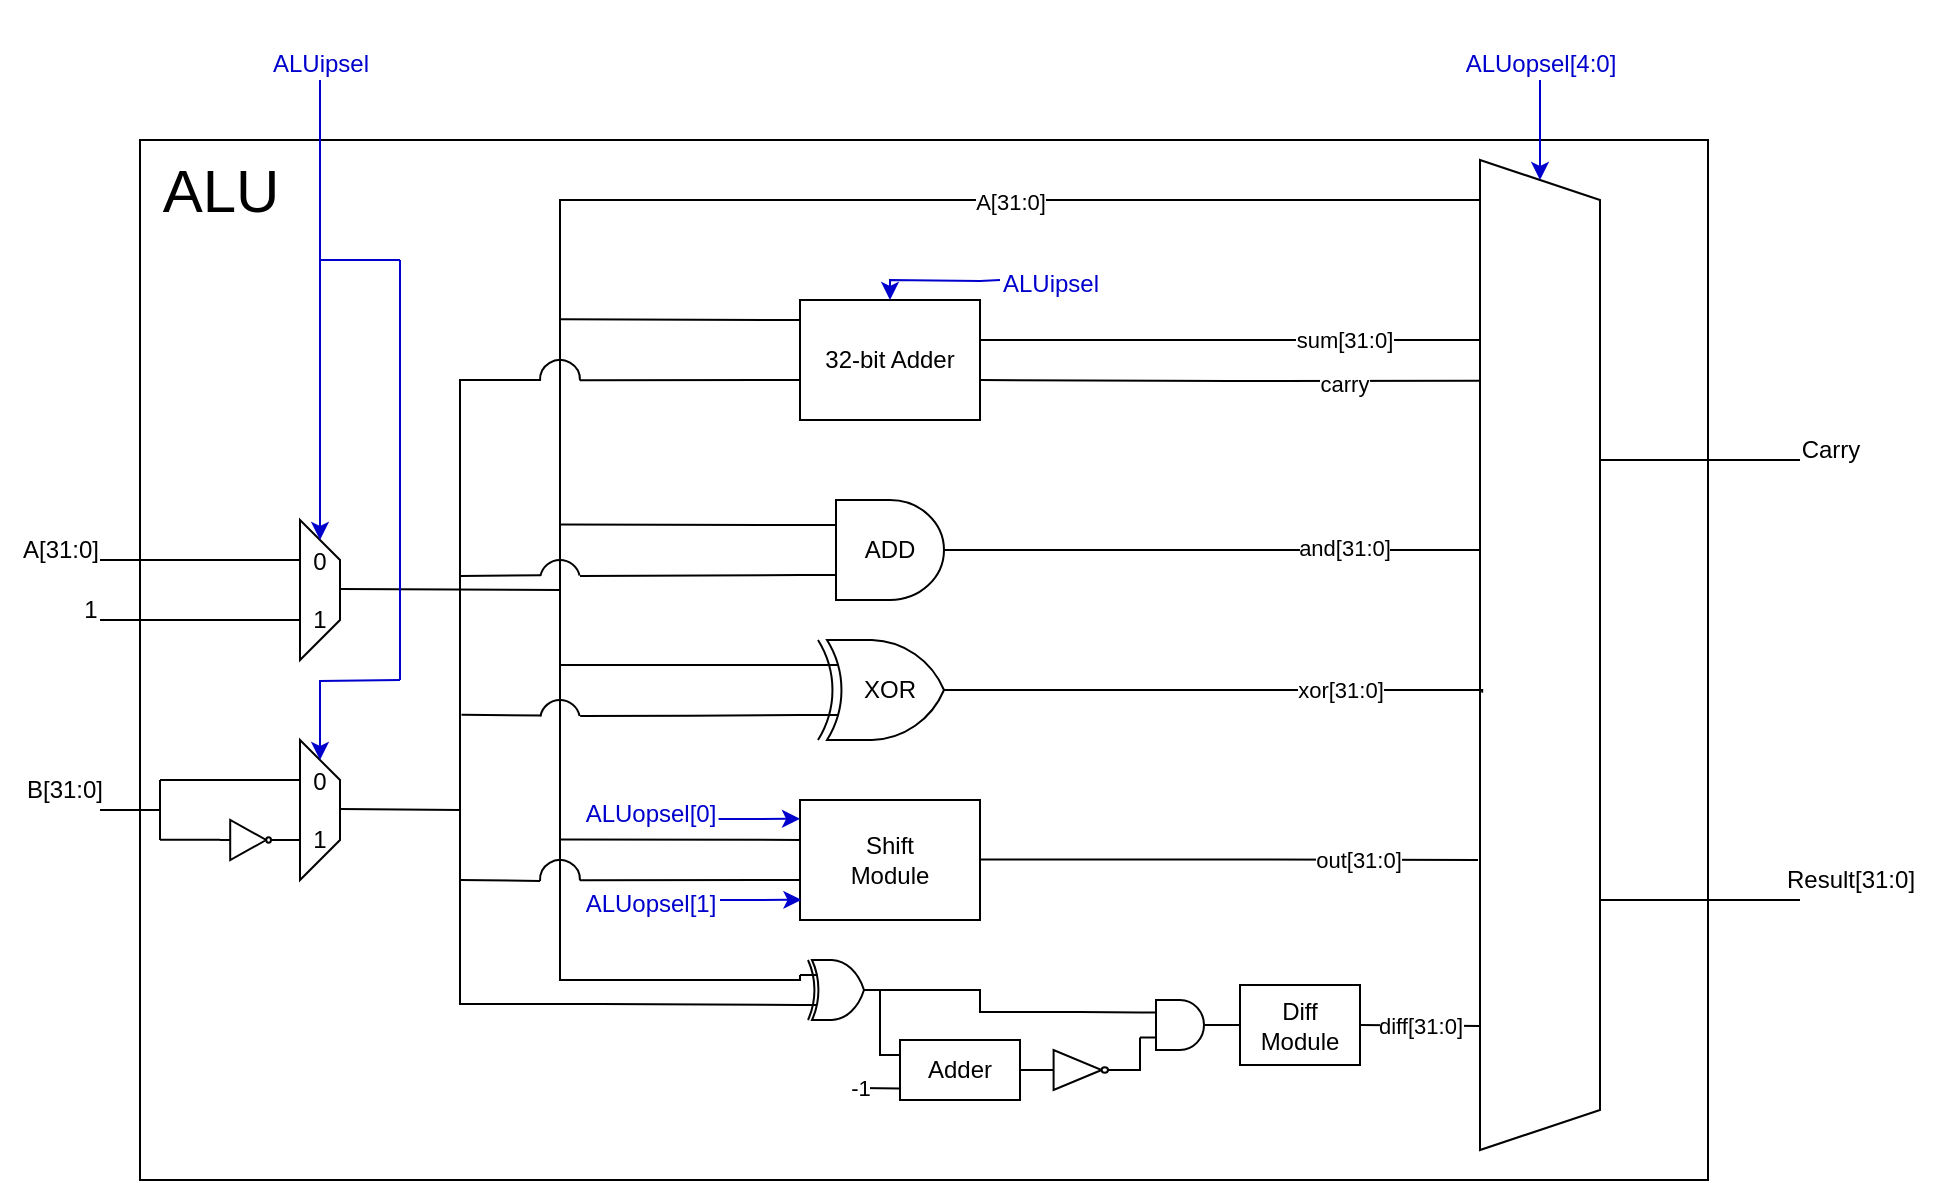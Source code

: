 <mxfile version="20.5.1" type="device"><diagram id="NE7pxs948hQAJ6AC49oQ" name="Page-1"><mxGraphModel dx="1773" dy="1669" grid="1" gridSize="10" guides="1" tooltips="1" connect="1" arrows="1" fold="1" page="1" pageScale="1" pageWidth="827" pageHeight="1169" math="0" shadow="0"><root><mxCell id="0"/><mxCell id="1" parent="0"/><mxCell id="6PZyMkEHBeJQsdvdm1fb-1" value="" style="rounded=0;whiteSpace=wrap;html=1;" parent="1" vertex="1"><mxGeometry x="30" y="-20" width="784" height="520" as="geometry"/></mxCell><mxCell id="6PZyMkEHBeJQsdvdm1fb-3" value="&lt;div&gt;0&lt;/div&gt;&lt;div&gt;&lt;br&gt;&lt;/div&gt;1" style="shape=trapezoid;perimeter=trapezoidPerimeter;whiteSpace=wrap;html=1;fixedSize=1;direction=south;" parent="1" vertex="1"><mxGeometry x="110" y="280" width="20" height="70" as="geometry"/></mxCell><mxCell id="6PZyMkEHBeJQsdvdm1fb-5" value="&lt;div&gt;0&lt;/div&gt;&lt;div&gt;&lt;br&gt;&lt;/div&gt;&lt;div&gt;1&lt;br&gt;&lt;/div&gt;" style="shape=trapezoid;perimeter=trapezoidPerimeter;whiteSpace=wrap;html=1;fixedSize=1;direction=south;" parent="1" vertex="1"><mxGeometry x="110" y="170" width="20" height="70" as="geometry"/></mxCell><mxCell id="6PZyMkEHBeJQsdvdm1fb-6" value="" style="verticalLabelPosition=bottom;shadow=0;dashed=0;align=center;html=1;verticalAlign=top;shape=mxgraph.electrical.logic_gates.inverter_2" parent="1" vertex="1"><mxGeometry x="70" y="320" width="30" height="20" as="geometry"/></mxCell><mxCell id="6PZyMkEHBeJQsdvdm1fb-16" value="" style="endArrow=none;html=1;strokeWidth=1;rounded=0;" parent="1" edge="1"><mxGeometry width="100" relative="1" as="geometry"><mxPoint x="40" y="300" as="sourcePoint"/><mxPoint x="110" y="300" as="targetPoint"/></mxGeometry></mxCell><mxCell id="6PZyMkEHBeJQsdvdm1fb-17" value="" style="endArrow=none;html=1;strokeWidth=1;rounded=0;" parent="1" edge="1"><mxGeometry width="100" relative="1" as="geometry"><mxPoint x="100" y="330" as="sourcePoint"/><mxPoint x="110" y="330" as="targetPoint"/></mxGeometry></mxCell><mxCell id="6PZyMkEHBeJQsdvdm1fb-19" value="" style="endArrow=none;html=1;strokeWidth=1;rounded=0;" parent="1" edge="1"><mxGeometry width="100" relative="1" as="geometry"><mxPoint x="40" y="329.89" as="sourcePoint"/><mxPoint x="70" y="329.89" as="targetPoint"/></mxGeometry></mxCell><mxCell id="6PZyMkEHBeJQsdvdm1fb-20" value="" style="endArrow=none;html=1;strokeWidth=1;rounded=0;" parent="1" edge="1"><mxGeometry width="100" relative="1" as="geometry"><mxPoint x="40" y="330" as="sourcePoint"/><mxPoint x="40" y="300" as="targetPoint"/></mxGeometry></mxCell><mxCell id="6PZyMkEHBeJQsdvdm1fb-21" value="" style="endArrow=none;html=1;strokeWidth=1;rounded=0;" parent="1" edge="1"><mxGeometry width="100" relative="1" as="geometry"><mxPoint x="10" y="314.94" as="sourcePoint"/><mxPoint x="40" y="314.94" as="targetPoint"/><Array as="points"><mxPoint x="30" y="314.94"/></Array></mxGeometry></mxCell><mxCell id="6PZyMkEHBeJQsdvdm1fb-22" value="" style="endArrow=none;html=1;strokeWidth=1;rounded=0;" parent="1" edge="1"><mxGeometry width="100" relative="1" as="geometry"><mxPoint x="10" y="190" as="sourcePoint"/><mxPoint x="110" y="190" as="targetPoint"/></mxGeometry></mxCell><mxCell id="6PZyMkEHBeJQsdvdm1fb-23" value="" style="endArrow=none;html=1;strokeWidth=1;rounded=0;" parent="1" edge="1"><mxGeometry width="100" relative="1" as="geometry"><mxPoint x="10" y="220" as="sourcePoint"/><mxPoint x="110" y="220" as="targetPoint"/></mxGeometry></mxCell><mxCell id="6PZyMkEHBeJQsdvdm1fb-24" value="32-bit Adder" style="rounded=0;whiteSpace=wrap;html=1;" parent="1" vertex="1"><mxGeometry x="360" y="60" width="90" height="60" as="geometry"/></mxCell><mxCell id="6PZyMkEHBeJQsdvdm1fb-25" value="" style="verticalLabelPosition=bottom;shadow=0;dashed=0;align=center;html=1;verticalAlign=top;shape=mxgraph.electrical.logic_gates.logic_gate;operation=and;" parent="1" vertex="1"><mxGeometry x="360" y="160" width="90" height="50" as="geometry"/></mxCell><mxCell id="6PZyMkEHBeJQsdvdm1fb-26" value="" style="verticalLabelPosition=bottom;shadow=0;dashed=0;align=center;html=1;verticalAlign=top;shape=mxgraph.electrical.logic_gates.logic_gate;operation=xor;" parent="1" vertex="1"><mxGeometry x="360" y="230" width="90" height="50" as="geometry"/></mxCell><mxCell id="6PZyMkEHBeJQsdvdm1fb-29" value="&lt;div&gt;Shift&lt;/div&gt;&lt;div&gt;Module&lt;br&gt;&lt;/div&gt;" style="rounded=0;whiteSpace=wrap;html=1;" parent="1" vertex="1"><mxGeometry x="360" y="310" width="90" height="60" as="geometry"/></mxCell><mxCell id="6PZyMkEHBeJQsdvdm1fb-31" value="&lt;div&gt;Adder&lt;/div&gt;" style="rounded=0;whiteSpace=wrap;html=1;" parent="1" vertex="1"><mxGeometry x="410" y="430" width="60" height="30" as="geometry"/></mxCell><mxCell id="6PZyMkEHBeJQsdvdm1fb-32" value="" style="verticalLabelPosition=bottom;shadow=0;dashed=0;align=center;html=1;verticalAlign=top;shape=mxgraph.electrical.logic_gates.inverter_2" parent="1" vertex="1"><mxGeometry x="480" y="435" width="40" height="20" as="geometry"/></mxCell><mxCell id="6PZyMkEHBeJQsdvdm1fb-33" value="" style="verticalLabelPosition=bottom;shadow=0;dashed=0;align=center;html=1;verticalAlign=top;shape=mxgraph.electrical.logic_gates.logic_gate;operation=and;" parent="1" vertex="1"><mxGeometry x="530" y="410" width="40" height="25" as="geometry"/></mxCell><mxCell id="6PZyMkEHBeJQsdvdm1fb-34" value="&lt;div&gt;Diff&lt;/div&gt;&lt;div&gt;Module&lt;br&gt;&lt;/div&gt;" style="rounded=0;whiteSpace=wrap;html=1;" parent="1" vertex="1"><mxGeometry x="580" y="402.5" width="60" height="40" as="geometry"/></mxCell><mxCell id="6PZyMkEHBeJQsdvdm1fb-35" value="" style="shape=trapezoid;perimeter=trapezoidPerimeter;whiteSpace=wrap;html=1;fixedSize=1;direction=south;" parent="1" vertex="1"><mxGeometry x="700" y="-10" width="60" height="495" as="geometry"/></mxCell><mxCell id="6PZyMkEHBeJQsdvdm1fb-38" value="" style="endArrow=none;html=1;strokeWidth=1;rounded=0;" parent="1" edge="1"><mxGeometry width="100" relative="1" as="geometry"><mxPoint x="760" y="360" as="sourcePoint"/><mxPoint x="860" y="360" as="targetPoint"/></mxGeometry></mxCell><mxCell id="6PZyMkEHBeJQsdvdm1fb-39" value="" style="endArrow=none;html=1;strokeWidth=1;rounded=0;" parent="1" edge="1"><mxGeometry width="100" relative="1" as="geometry"><mxPoint x="760" y="140" as="sourcePoint"/><mxPoint x="860" y="140" as="targetPoint"/></mxGeometry></mxCell><mxCell id="6PZyMkEHBeJQsdvdm1fb-40" value="" style="endArrow=none;html=1;strokeWidth=1;rounded=0;" parent="1" edge="1"><mxGeometry width="100" relative="1" as="geometry"><mxPoint x="130" y="314.5" as="sourcePoint"/><mxPoint x="190" y="315" as="targetPoint"/></mxGeometry></mxCell><mxCell id="6PZyMkEHBeJQsdvdm1fb-41" value="" style="endArrow=none;html=1;strokeWidth=1;rounded=0;entryX=0;entryY=0.5;entryDx=0;entryDy=0;entryPerimeter=0;" parent="1" target="6PZyMkEHBeJQsdvdm1fb-45" edge="1"><mxGeometry width="100" relative="1" as="geometry"><mxPoint x="130" y="204.5" as="sourcePoint"/><mxPoint x="200" y="205" as="targetPoint"/></mxGeometry></mxCell><mxCell id="6PZyMkEHBeJQsdvdm1fb-45" value="" style="strokeWidth=1;html=1;shape=mxgraph.flowchart.annotation_1;align=left;pointerEvents=1;" parent="1" vertex="1"><mxGeometry x="240" y="10" width="50" height="390" as="geometry"/></mxCell><mxCell id="6PZyMkEHBeJQsdvdm1fb-46" value="" style="endArrow=none;html=1;strokeWidth=1;rounded=0;exitX=0.003;exitY=0.153;exitDx=0;exitDy=0;exitPerimeter=0;" parent="1" source="6PZyMkEHBeJQsdvdm1fb-45" edge="1"><mxGeometry width="100" relative="1" as="geometry"><mxPoint x="260" y="70" as="sourcePoint"/><mxPoint x="360" y="70" as="targetPoint"/></mxGeometry></mxCell><mxCell id="6PZyMkEHBeJQsdvdm1fb-47" value="" style="endArrow=none;html=1;strokeWidth=1;rounded=0;entryX=0;entryY=0.25;entryDx=0;entryDy=0;entryPerimeter=0;exitX=0;exitY=0.416;exitDx=0;exitDy=0;exitPerimeter=0;" parent="1" source="6PZyMkEHBeJQsdvdm1fb-45" target="6PZyMkEHBeJQsdvdm1fb-25" edge="1"><mxGeometry width="100" relative="1" as="geometry"><mxPoint x="260" y="170" as="sourcePoint"/><mxPoint x="360" y="170" as="targetPoint"/></mxGeometry></mxCell><mxCell id="6PZyMkEHBeJQsdvdm1fb-48" value="" style="endArrow=none;html=1;strokeWidth=1;rounded=0;entryX=0;entryY=0.25;entryDx=0;entryDy=0;entryPerimeter=0;exitX=0.005;exitY=0.596;exitDx=0;exitDy=0;exitPerimeter=0;" parent="1" source="6PZyMkEHBeJQsdvdm1fb-45" target="6PZyMkEHBeJQsdvdm1fb-26" edge="1"><mxGeometry width="100" relative="1" as="geometry"><mxPoint x="240" y="240" as="sourcePoint"/><mxPoint x="340" y="240" as="targetPoint"/></mxGeometry></mxCell><mxCell id="6PZyMkEHBeJQsdvdm1fb-49" value="" style="endArrow=none;html=1;strokeWidth=1;rounded=0;exitX=0.004;exitY=0.82;exitDx=0;exitDy=0;exitPerimeter=0;" parent="1" source="6PZyMkEHBeJQsdvdm1fb-45" edge="1"><mxGeometry width="100" relative="1" as="geometry"><mxPoint x="260" y="329.94" as="sourcePoint"/><mxPoint x="360" y="329.94" as="targetPoint"/></mxGeometry></mxCell><mxCell id="6PZyMkEHBeJQsdvdm1fb-52" value="" style="endArrow=none;html=1;strokeWidth=1;rounded=0;entryX=0;entryY=0.25;entryDx=0;entryDy=0;entryPerimeter=0;edgeStyle=orthogonalEdgeStyle;" parent="1" target="6PZyMkEHBeJQsdvdm1fb-53" edge="1"><mxGeometry width="100" relative="1" as="geometry"><mxPoint x="290" y="400" as="sourcePoint"/><mxPoint x="360" y="400" as="targetPoint"/><Array as="points"><mxPoint x="360" y="400"/></Array></mxGeometry></mxCell><mxCell id="6PZyMkEHBeJQsdvdm1fb-53" value="" style="verticalLabelPosition=bottom;shadow=0;dashed=0;align=center;html=1;verticalAlign=top;shape=mxgraph.electrical.logic_gates.logic_gate;operation=xor;strokeWidth=1;" parent="1" vertex="1"><mxGeometry x="360" y="390" width="40" height="30" as="geometry"/></mxCell><mxCell id="6PZyMkEHBeJQsdvdm1fb-54" value="" style="endArrow=none;html=1;strokeWidth=1;rounded=0;" parent="1" edge="1"><mxGeometry width="100" relative="1" as="geometry"><mxPoint x="450" y="80" as="sourcePoint"/><mxPoint x="700" y="80" as="targetPoint"/></mxGeometry></mxCell><mxCell id="6PZyMkEHBeJQsdvdm1fb-80" value="&lt;div&gt;sum[31:0]&lt;/div&gt;" style="edgeLabel;html=1;align=center;verticalAlign=middle;resizable=0;points=[];" parent="6PZyMkEHBeJQsdvdm1fb-54" vertex="1" connectable="0"><mxGeometry x="0.456" relative="1" as="geometry"><mxPoint as="offset"/></mxGeometry></mxCell><mxCell id="6PZyMkEHBeJQsdvdm1fb-55" value="" style="endArrow=none;html=1;strokeWidth=1;rounded=0;entryX=0.223;entryY=1.005;entryDx=0;entryDy=0;entryPerimeter=0;edgeStyle=orthogonalEdgeStyle;" parent="1" target="6PZyMkEHBeJQsdvdm1fb-35" edge="1"><mxGeometry width="100" relative="1" as="geometry"><mxPoint x="450" y="100" as="sourcePoint"/><mxPoint x="550" y="100" as="targetPoint"/></mxGeometry></mxCell><mxCell id="6PZyMkEHBeJQsdvdm1fb-81" value="&lt;div&gt;carry&lt;/div&gt;" style="edgeLabel;html=1;align=center;verticalAlign=middle;resizable=0;points=[];" parent="6PZyMkEHBeJQsdvdm1fb-55" vertex="1" connectable="0"><mxGeometry x="0.454" y="-1" relative="1" as="geometry"><mxPoint as="offset"/></mxGeometry></mxCell><mxCell id="6PZyMkEHBeJQsdvdm1fb-56" value="" style="endArrow=none;html=1;strokeWidth=1;rounded=0;" parent="1" edge="1"><mxGeometry width="100" relative="1" as="geometry"><mxPoint x="290" y="10" as="sourcePoint"/><mxPoint x="700" y="10" as="targetPoint"/></mxGeometry></mxCell><mxCell id="6PZyMkEHBeJQsdvdm1fb-79" value="&lt;div&gt;A[31:0]&lt;/div&gt;" style="edgeLabel;html=1;align=center;verticalAlign=middle;resizable=0;points=[];" parent="6PZyMkEHBeJQsdvdm1fb-56" vertex="1" connectable="0"><mxGeometry x="-0.15" y="-1" relative="1" as="geometry"><mxPoint as="offset"/></mxGeometry></mxCell><mxCell id="6PZyMkEHBeJQsdvdm1fb-57" value="" style="endArrow=none;html=1;strokeWidth=1;rounded=0;exitX=1;exitY=0.5;exitDx=0;exitDy=0;exitPerimeter=0;" parent="1" source="6PZyMkEHBeJQsdvdm1fb-25" edge="1"><mxGeometry width="100" relative="1" as="geometry"><mxPoint x="450" y="184.66" as="sourcePoint"/><mxPoint x="700" y="185" as="targetPoint"/></mxGeometry></mxCell><mxCell id="6PZyMkEHBeJQsdvdm1fb-82" value="and[31:0]" style="edgeLabel;html=1;align=center;verticalAlign=middle;resizable=0;points=[];" parent="6PZyMkEHBeJQsdvdm1fb-57" vertex="1" connectable="0"><mxGeometry x="0.45" y="1" relative="1" as="geometry"><mxPoint as="offset"/></mxGeometry></mxCell><mxCell id="6PZyMkEHBeJQsdvdm1fb-58" value="" style="endArrow=none;html=1;strokeWidth=1;rounded=0;entryX=0.538;entryY=0.982;entryDx=0;entryDy=0;entryPerimeter=0;exitX=1;exitY=0.5;exitDx=0;exitDy=0;exitPerimeter=0;edgeStyle=orthogonalEdgeStyle;" parent="1" source="6PZyMkEHBeJQsdvdm1fb-26" target="6PZyMkEHBeJQsdvdm1fb-35" edge="1"><mxGeometry width="100" relative="1" as="geometry"><mxPoint x="450" y="254.7" as="sourcePoint"/><mxPoint x="550" y="254.7" as="targetPoint"/><Array as="points"><mxPoint x="701" y="255"/></Array></mxGeometry></mxCell><mxCell id="6PZyMkEHBeJQsdvdm1fb-83" value="xor[31:0]" style="edgeLabel;html=1;align=center;verticalAlign=middle;resizable=0;points=[];" parent="6PZyMkEHBeJQsdvdm1fb-58" vertex="1" connectable="0"><mxGeometry x="0.423" relative="1" as="geometry"><mxPoint as="offset"/></mxGeometry></mxCell><mxCell id="6PZyMkEHBeJQsdvdm1fb-59" value="" style="endArrow=none;html=1;strokeWidth=1;rounded=0;edgeStyle=orthogonalEdgeStyle;" parent="1" edge="1"><mxGeometry width="100" relative="1" as="geometry"><mxPoint x="450" y="339.7" as="sourcePoint"/><mxPoint x="699" y="340" as="targetPoint"/><Array as="points"><mxPoint x="575" y="340"/><mxPoint x="699" y="340"/></Array></mxGeometry></mxCell><mxCell id="6PZyMkEHBeJQsdvdm1fb-84" value="out[31:0]" style="edgeLabel;html=1;align=center;verticalAlign=middle;resizable=0;points=[];" parent="6PZyMkEHBeJQsdvdm1fb-59" vertex="1" connectable="0"><mxGeometry x="0.513" relative="1" as="geometry"><mxPoint as="offset"/></mxGeometry></mxCell><mxCell id="6PZyMkEHBeJQsdvdm1fb-60" value="" style="endArrow=none;html=1;strokeWidth=1;rounded=0;exitX=1;exitY=0.5;exitDx=0;exitDy=0;exitPerimeter=0;edgeStyle=orthogonalEdgeStyle;entryX=0;entryY=0.25;entryDx=0;entryDy=0;entryPerimeter=0;" parent="1" source="6PZyMkEHBeJQsdvdm1fb-53" target="6PZyMkEHBeJQsdvdm1fb-33" edge="1"><mxGeometry width="100" relative="1" as="geometry"><mxPoint x="400" y="404.52" as="sourcePoint"/><mxPoint x="500" y="404.52" as="targetPoint"/><Array as="points"><mxPoint x="450" y="405"/><mxPoint x="450" y="416"/><mxPoint x="500" y="416"/></Array></mxGeometry></mxCell><mxCell id="6PZyMkEHBeJQsdvdm1fb-61" value="" style="endArrow=none;html=1;strokeWidth=1;rounded=0;exitX=1;exitY=0.5;exitDx=0;exitDy=0;exitPerimeter=0;entryX=0;entryY=0.75;entryDx=0;entryDy=0;entryPerimeter=0;edgeStyle=orthogonalEdgeStyle;" parent="1" source="6PZyMkEHBeJQsdvdm1fb-32" target="6PZyMkEHBeJQsdvdm1fb-33" edge="1"><mxGeometry width="100" relative="1" as="geometry"><mxPoint x="420" y="380" as="sourcePoint"/><mxPoint x="520" y="380" as="targetPoint"/></mxGeometry></mxCell><mxCell id="6PZyMkEHBeJQsdvdm1fb-62" value="" style="endArrow=none;html=1;strokeWidth=1;rounded=0;entryX=0;entryY=0.5;entryDx=0;entryDy=0;entryPerimeter=0;exitX=1;exitY=0.5;exitDx=0;exitDy=0;" parent="1" source="6PZyMkEHBeJQsdvdm1fb-31" target="6PZyMkEHBeJQsdvdm1fb-32" edge="1"><mxGeometry width="100" relative="1" as="geometry"><mxPoint x="320" y="442.5" as="sourcePoint"/><mxPoint x="420" y="442.5" as="targetPoint"/></mxGeometry></mxCell><mxCell id="6PZyMkEHBeJQsdvdm1fb-63" value="" style="endArrow=none;html=1;strokeWidth=1;rounded=0;entryX=0;entryY=0.5;entryDx=0;entryDy=0;exitX=1;exitY=0.5;exitDx=0;exitDy=0;exitPerimeter=0;" parent="1" source="6PZyMkEHBeJQsdvdm1fb-33" target="6PZyMkEHBeJQsdvdm1fb-34" edge="1"><mxGeometry width="100" relative="1" as="geometry"><mxPoint x="480" y="380" as="sourcePoint"/><mxPoint x="580" y="380" as="targetPoint"/></mxGeometry></mxCell><mxCell id="6PZyMkEHBeJQsdvdm1fb-65" value="" style="endArrow=none;html=1;strokeWidth=1;rounded=0;exitX=1;exitY=0.5;exitDx=0;exitDy=0;" parent="1" source="6PZyMkEHBeJQsdvdm1fb-34" edge="1"><mxGeometry width="100" relative="1" as="geometry"><mxPoint x="610" y="380" as="sourcePoint"/><mxPoint x="700" y="423" as="targetPoint"/></mxGeometry></mxCell><mxCell id="6PZyMkEHBeJQsdvdm1fb-85" value="diff[31:0]" style="edgeLabel;html=1;align=center;verticalAlign=middle;resizable=0;points=[];" parent="6PZyMkEHBeJQsdvdm1fb-65" vertex="1" connectable="0"><mxGeometry x="0.329" y="-1" relative="1" as="geometry"><mxPoint x="-10" y="-1" as="offset"/></mxGeometry></mxCell><mxCell id="6PZyMkEHBeJQsdvdm1fb-69" value="" style="endArrow=none;html=1;strokeWidth=1;rounded=0;exitX=1;exitY=0.5;exitDx=0;exitDy=0;exitPerimeter=0;entryX=0;entryY=0.25;entryDx=0;entryDy=0;edgeStyle=orthogonalEdgeStyle;" parent="1" source="6PZyMkEHBeJQsdvdm1fb-53" target="6PZyMkEHBeJQsdvdm1fb-31" edge="1"><mxGeometry width="100" relative="1" as="geometry"><mxPoint x="350" y="340" as="sourcePoint"/><mxPoint x="450" y="340" as="targetPoint"/><Array as="points"><mxPoint x="400" y="437"/></Array></mxGeometry></mxCell><mxCell id="6PZyMkEHBeJQsdvdm1fb-70" value="&lt;div&gt;-1&lt;/div&gt;" style="endArrow=none;html=1;strokeWidth=1;rounded=0;" parent="1" edge="1"><mxGeometry x="-1.0" width="100" relative="1" as="geometry"><mxPoint x="390" y="454" as="sourcePoint"/><mxPoint x="410" y="454.26" as="targetPoint"/><mxPoint as="offset"/></mxGeometry></mxCell><mxCell id="6PZyMkEHBeJQsdvdm1fb-73" value="A[31:0]" style="text;html=1;align=center;verticalAlign=middle;resizable=0;points=[];autosize=1;strokeColor=none;fillColor=none;" parent="1" vertex="1"><mxGeometry x="-40" y="170" width="60" height="30" as="geometry"/></mxCell><mxCell id="6PZyMkEHBeJQsdvdm1fb-74" value="XOR" style="text;html=1;strokeColor=none;fillColor=none;align=center;verticalAlign=middle;whiteSpace=wrap;rounded=0;strokeWidth=1;" parent="1" vertex="1"><mxGeometry x="375" y="240" width="60" height="30" as="geometry"/></mxCell><mxCell id="6PZyMkEHBeJQsdvdm1fb-75" value="ADD" style="text;html=1;strokeColor=none;fillColor=none;align=center;verticalAlign=middle;whiteSpace=wrap;rounded=0;strokeWidth=1;" parent="1" vertex="1"><mxGeometry x="375" y="170" width="60" height="30" as="geometry"/></mxCell><mxCell id="6PZyMkEHBeJQsdvdm1fb-76" value="B[31:0]" style="text;html=1;align=center;verticalAlign=middle;resizable=0;points=[];autosize=1;strokeColor=none;fillColor=none;" parent="1" vertex="1"><mxGeometry x="-38" y="290" width="60" height="30" as="geometry"/></mxCell><mxCell id="6PZyMkEHBeJQsdvdm1fb-86" value="1" style="text;html=1;align=center;verticalAlign=middle;resizable=0;points=[];autosize=1;strokeColor=none;fillColor=none;" parent="1" vertex="1"><mxGeometry x="-10" y="200" width="30" height="30" as="geometry"/></mxCell><mxCell id="6PZyMkEHBeJQsdvdm1fb-88" value="" style="endArrow=none;html=1;strokeWidth=1;rounded=0;exitX=0.2;exitY=0.231;exitDx=0;exitDy=0;exitPerimeter=0;" parent="1" source="6PZyMkEHBeJQsdvdm1fb-45" edge="1"><mxGeometry width="100" relative="1" as="geometry"><mxPoint x="260" y="100" as="sourcePoint"/><mxPoint x="360" y="100" as="targetPoint"/></mxGeometry></mxCell><mxCell id="6PZyMkEHBeJQsdvdm1fb-89" value="" style="verticalLabelPosition=bottom;verticalAlign=top;html=1;shape=mxgraph.basic.arc;startAngle=0.492;endAngle=0.004;strokeWidth=1;direction=south;" parent="1" vertex="1"><mxGeometry x="230" y="90" width="20" height="20" as="geometry"/></mxCell><mxCell id="6PZyMkEHBeJQsdvdm1fb-92" value="" style="endArrow=none;html=1;strokeWidth=1;rounded=0;entryX=0;entryY=0.75;entryDx=0;entryDy=0;entryPerimeter=0;edgeStyle=orthogonalEdgeStyle;" parent="1" target="6PZyMkEHBeJQsdvdm1fb-25" edge="1"><mxGeometry width="100" relative="1" as="geometry"><mxPoint x="250" y="198" as="sourcePoint"/><mxPoint x="360" y="200" as="targetPoint"/><Array as="points"><mxPoint x="250" y="198"/><mxPoint x="305" y="198"/></Array></mxGeometry></mxCell><mxCell id="6PZyMkEHBeJQsdvdm1fb-93" value="" style="verticalLabelPosition=bottom;verticalAlign=top;html=1;shape=mxgraph.basic.arc;startAngle=0.533;endAngle=0.964;strokeWidth=1;direction=south;" parent="1" vertex="1"><mxGeometry x="230" y="190" width="20" height="20" as="geometry"/></mxCell><mxCell id="6PZyMkEHBeJQsdvdm1fb-97" value="" style="endArrow=none;html=1;strokeWidth=1;rounded=0;entryX=0;entryY=0.75;entryDx=0;entryDy=0;entryPerimeter=0;edgeStyle=orthogonalEdgeStyle;exitX=0.397;exitY=-0.004;exitDx=0;exitDy=0;exitPerimeter=0;" parent="1" source="6PZyMkEHBeJQsdvdm1fb-98" target="6PZyMkEHBeJQsdvdm1fb-26" edge="1"><mxGeometry width="100" relative="1" as="geometry"><mxPoint x="250" y="270" as="sourcePoint"/><mxPoint x="360" y="270" as="targetPoint"/><Array as="points"/></mxGeometry></mxCell><mxCell id="6PZyMkEHBeJQsdvdm1fb-98" value="" style="verticalLabelPosition=bottom;verticalAlign=top;html=1;shape=mxgraph.basic.arc;startAngle=0.53;endAngle=0.968;strokeWidth=1;direction=south;" parent="1" vertex="1"><mxGeometry x="230" y="260" width="20" height="20" as="geometry"/></mxCell><mxCell id="6PZyMkEHBeJQsdvdm1fb-99" value="" style="endArrow=none;html=1;strokeWidth=1;rounded=0;exitX=0.2;exitY=0.231;exitDx=0;exitDy=0;exitPerimeter=0;" parent="1" edge="1"><mxGeometry width="100" relative="1" as="geometry"><mxPoint x="250" y="350.09" as="sourcePoint"/><mxPoint x="360" y="350" as="targetPoint"/></mxGeometry></mxCell><mxCell id="6PZyMkEHBeJQsdvdm1fb-100" value="" style="verticalLabelPosition=bottom;verticalAlign=top;html=1;shape=mxgraph.basic.arc;startAngle=0.492;endAngle=0.004;strokeWidth=1;direction=south;" parent="1" vertex="1"><mxGeometry x="230" y="340" width="20" height="20" as="geometry"/></mxCell><mxCell id="6PZyMkEHBeJQsdvdm1fb-101" value="" style="endArrow=none;html=1;strokeWidth=1;rounded=0;entryX=0;entryY=0.75;entryDx=0;entryDy=0;entryPerimeter=0;edgeStyle=orthogonalEdgeStyle;exitX=0;exitY=1;exitDx=0;exitDy=0;" parent="1" source="6PZyMkEHBeJQsdvdm1fb-103" target="6PZyMkEHBeJQsdvdm1fb-53" edge="1"><mxGeometry width="100" relative="1" as="geometry"><mxPoint x="260" y="412" as="sourcePoint"/><mxPoint x="360" y="410" as="targetPoint"/><Array as="points"><mxPoint x="190" y="412"/><mxPoint x="260" y="412"/></Array></mxGeometry></mxCell><mxCell id="6PZyMkEHBeJQsdvdm1fb-103" value="" style="shape=partialRectangle;whiteSpace=wrap;html=1;right=0;top=0;bottom=0;fillColor=none;routingCenterX=-0.5;strokeWidth=1;" parent="1" vertex="1"><mxGeometry x="190" y="100" width="40" height="310" as="geometry"/></mxCell><mxCell id="6PZyMkEHBeJQsdvdm1fb-106" value="" style="endArrow=none;html=1;strokeWidth=1;rounded=0;exitX=0;exitY=0;exitDx=0;exitDy=0;entryX=1;entryY=0;entryDx=0;entryDy=0;" parent="1" source="6PZyMkEHBeJQsdvdm1fb-103" target="6PZyMkEHBeJQsdvdm1fb-103" edge="1"><mxGeometry width="100" relative="1" as="geometry"><mxPoint x="130" y="99.39" as="sourcePoint"/><mxPoint x="230" y="99.39" as="targetPoint"/></mxGeometry></mxCell><mxCell id="6PZyMkEHBeJQsdvdm1fb-108" value="" style="endArrow=none;html=1;strokeWidth=1;rounded=0;entryX=1.012;entryY=0.315;entryDx=0;entryDy=0;entryPerimeter=0;exitX=-0.001;exitY=0.316;exitDx=0;exitDy=0;exitPerimeter=0;" parent="1" source="6PZyMkEHBeJQsdvdm1fb-103" target="6PZyMkEHBeJQsdvdm1fb-103" edge="1"><mxGeometry width="100" relative="1" as="geometry"><mxPoint x="190" y="199.83" as="sourcePoint"/><mxPoint x="290" y="199.83" as="targetPoint"/></mxGeometry></mxCell><mxCell id="6PZyMkEHBeJQsdvdm1fb-109" value="" style="endArrow=none;html=1;strokeWidth=1;rounded=0;entryX=1.019;entryY=0.541;entryDx=0;entryDy=0;entryPerimeter=0;exitX=0.019;exitY=0.54;exitDx=0;exitDy=0;exitPerimeter=0;" parent="1" source="6PZyMkEHBeJQsdvdm1fb-103" target="6PZyMkEHBeJQsdvdm1fb-103" edge="1"><mxGeometry width="100" relative="1" as="geometry"><mxPoint x="180" y="280" as="sourcePoint"/><mxPoint x="280" y="280" as="targetPoint"/></mxGeometry></mxCell><mxCell id="6PZyMkEHBeJQsdvdm1fb-110" value="" style="endArrow=none;html=1;strokeWidth=1;rounded=0;entryX=1.001;entryY=0.808;entryDx=0;entryDy=0;entryPerimeter=0;" parent="1" target="6PZyMkEHBeJQsdvdm1fb-103" edge="1"><mxGeometry width="100" relative="1" as="geometry"><mxPoint x="190" y="350" as="sourcePoint"/><mxPoint x="230" y="349.68" as="targetPoint"/></mxGeometry></mxCell><mxCell id="6PZyMkEHBeJQsdvdm1fb-111" value="Result[31:0]" style="text;html=1;align=center;verticalAlign=middle;resizable=0;points=[];autosize=1;strokeColor=none;fillColor=none;" parent="1" vertex="1"><mxGeometry x="840" y="335" width="90" height="30" as="geometry"/></mxCell><mxCell id="6PZyMkEHBeJQsdvdm1fb-112" value="Carry" style="text;html=1;align=center;verticalAlign=middle;resizable=0;points=[];autosize=1;strokeColor=none;fillColor=none;" parent="1" vertex="1"><mxGeometry x="850" y="120" width="50" height="30" as="geometry"/></mxCell><mxCell id="6PZyMkEHBeJQsdvdm1fb-113" value="&lt;font style=&quot;font-size: 30px;&quot;&gt;ALU&lt;/font&gt;" style="text;html=1;align=center;verticalAlign=middle;resizable=0;points=[];autosize=1;strokeColor=none;fillColor=none;" parent="1" vertex="1"><mxGeometry x="30" y="-20" width="80" height="50" as="geometry"/></mxCell><mxCell id="6PZyMkEHBeJQsdvdm1fb-114" value="" style="endArrow=classic;html=1;rounded=0;strokeWidth=1;fontSize=30;fontColor=#000000;entryX=0.5;entryY=0;entryDx=0;entryDy=0;edgeStyle=orthogonalEdgeStyle;strokeColor=#0000CC;" parent="1" target="6PZyMkEHBeJQsdvdm1fb-24" edge="1"><mxGeometry width="50" height="50" relative="1" as="geometry"><mxPoint x="460" y="50" as="sourcePoint"/><mxPoint x="520" y="220" as="targetPoint"/></mxGeometry></mxCell><mxCell id="6PZyMkEHBeJQsdvdm1fb-116" value="" style="endArrow=classic;html=1;rounded=0;strokeColor=#0000CC;strokeWidth=1;fontSize=30;fontColor=#000000;entryX=0;entryY=0.5;entryDx=0;entryDy=0;" parent="1" target="6PZyMkEHBeJQsdvdm1fb-35" edge="1"><mxGeometry width="50" height="50" relative="1" as="geometry"><mxPoint x="730" y="-50" as="sourcePoint"/><mxPoint x="440" y="160" as="targetPoint"/></mxGeometry></mxCell><mxCell id="6PZyMkEHBeJQsdvdm1fb-117" value="" style="endArrow=classic;html=1;rounded=0;strokeColor=#0000CC;strokeWidth=1;fontSize=30;fontColor=#000000;entryX=0.008;entryY=0.832;entryDx=0;entryDy=0;entryPerimeter=0;" parent="1" target="6PZyMkEHBeJQsdvdm1fb-29" edge="1"><mxGeometry width="50" height="50" relative="1" as="geometry"><mxPoint x="320" y="360" as="sourcePoint"/><mxPoint x="450" y="210" as="targetPoint"/></mxGeometry></mxCell><mxCell id="6PZyMkEHBeJQsdvdm1fb-118" value="" style="endArrow=classic;html=1;rounded=0;strokeColor=#0000CC;strokeWidth=1;fontSize=30;fontColor=#000000;entryX=0.008;entryY=0.832;entryDx=0;entryDy=0;entryPerimeter=0;" parent="1" edge="1"><mxGeometry width="50" height="50" relative="1" as="geometry"><mxPoint x="319.28" y="319.49" as="sourcePoint"/><mxPoint x="360" y="319.41" as="targetPoint"/></mxGeometry></mxCell><mxCell id="6PZyMkEHBeJQsdvdm1fb-119" value="" style="endArrow=classic;html=1;rounded=0;strokeColor=#0000CC;strokeWidth=1;fontSize=30;fontColor=#000000;entryX=0;entryY=0.5;entryDx=0;entryDy=0;" parent="1" target="6PZyMkEHBeJQsdvdm1fb-5" edge="1"><mxGeometry width="50" height="50" relative="1" as="geometry"><mxPoint x="120" y="-50" as="sourcePoint"/><mxPoint x="440" y="190" as="targetPoint"/></mxGeometry></mxCell><mxCell id="6PZyMkEHBeJQsdvdm1fb-120" value="" style="endArrow=classic;html=1;rounded=0;strokeColor=#0000CC;strokeWidth=1;fontSize=30;fontColor=#000000;entryX=0;entryY=0.5;entryDx=0;entryDy=0;edgeStyle=orthogonalEdgeStyle;" parent="1" target="6PZyMkEHBeJQsdvdm1fb-3" edge="1"><mxGeometry width="50" height="50" relative="1" as="geometry"><mxPoint x="160" y="250" as="sourcePoint"/><mxPoint x="330" y="120" as="targetPoint"/></mxGeometry></mxCell><mxCell id="6PZyMkEHBeJQsdvdm1fb-121" value="" style="endArrow=none;html=1;rounded=0;strokeColor=#0000CC;strokeWidth=1;fontSize=30;fontColor=#000000;" parent="1" edge="1"><mxGeometry width="50" height="50" relative="1" as="geometry"><mxPoint x="160" y="40" as="sourcePoint"/><mxPoint x="160" y="250" as="targetPoint"/></mxGeometry></mxCell><mxCell id="6PZyMkEHBeJQsdvdm1fb-122" value="" style="endArrow=none;html=1;rounded=0;strokeColor=#0000CC;strokeWidth=1;fontSize=30;fontColor=#000000;" parent="1" edge="1"><mxGeometry width="50" height="50" relative="1" as="geometry"><mxPoint x="160" y="40" as="sourcePoint"/><mxPoint x="120" y="40" as="targetPoint"/></mxGeometry></mxCell><mxCell id="6PZyMkEHBeJQsdvdm1fb-123" value="&lt;font style=&quot;font-size: 12px;&quot; color=&quot;#0000CC&quot;&gt;ALUopsel[4:0]&lt;/font&gt;" style="text;html=1;align=center;verticalAlign=middle;resizable=0;points=[];autosize=1;strokeColor=none;fillColor=none;fontSize=30;fontColor=#000000;" parent="1" vertex="1"><mxGeometry x="680" y="-90" width="100" height="50" as="geometry"/></mxCell><mxCell id="6PZyMkEHBeJQsdvdm1fb-124" value="&lt;font style=&quot;font-size: 12px;&quot; color=&quot;#0000CC&quot;&gt;ALUipsel&lt;/font&gt;" style="text;html=1;align=center;verticalAlign=middle;resizable=0;points=[];autosize=1;strokeColor=none;fillColor=none;fontSize=30;fontColor=#000000;" parent="1" vertex="1"><mxGeometry x="450" y="20" width="70" height="50" as="geometry"/></mxCell><mxCell id="6PZyMkEHBeJQsdvdm1fb-126" value="&lt;font style=&quot;font-size: 12px;&quot; color=&quot;#0000CC&quot;&gt;ALUipsel&lt;/font&gt;" style="text;html=1;align=center;verticalAlign=middle;resizable=0;points=[];autosize=1;strokeColor=none;fillColor=none;fontSize=30;fontColor=#000000;" parent="1" vertex="1"><mxGeometry x="85" y="-90" width="70" height="50" as="geometry"/></mxCell><mxCell id="6PZyMkEHBeJQsdvdm1fb-127" value="&lt;font style=&quot;font-size: 12px;&quot; color=&quot;#0000CC&quot;&gt;ALUopsel[0]&lt;/font&gt;" style="text;html=1;align=center;verticalAlign=middle;resizable=0;points=[];autosize=1;strokeColor=none;fillColor=none;fontSize=30;fontColor=#000000;" parent="1" vertex="1"><mxGeometry x="240" y="285" width="90" height="50" as="geometry"/></mxCell><mxCell id="6PZyMkEHBeJQsdvdm1fb-128" value="&lt;div&gt;&lt;font style=&quot;font-size: 12px;&quot; color=&quot;#0000CC&quot;&gt;ALUopsel[1]&lt;/font&gt;&lt;/div&gt;" style="text;html=1;align=center;verticalAlign=middle;resizable=0;points=[];autosize=1;strokeColor=none;fillColor=none;fontSize=30;fontColor=#000000;" parent="1" vertex="1"><mxGeometry x="240" y="330" width="90" height="50" as="geometry"/></mxCell></root></mxGraphModel></diagram></mxfile>